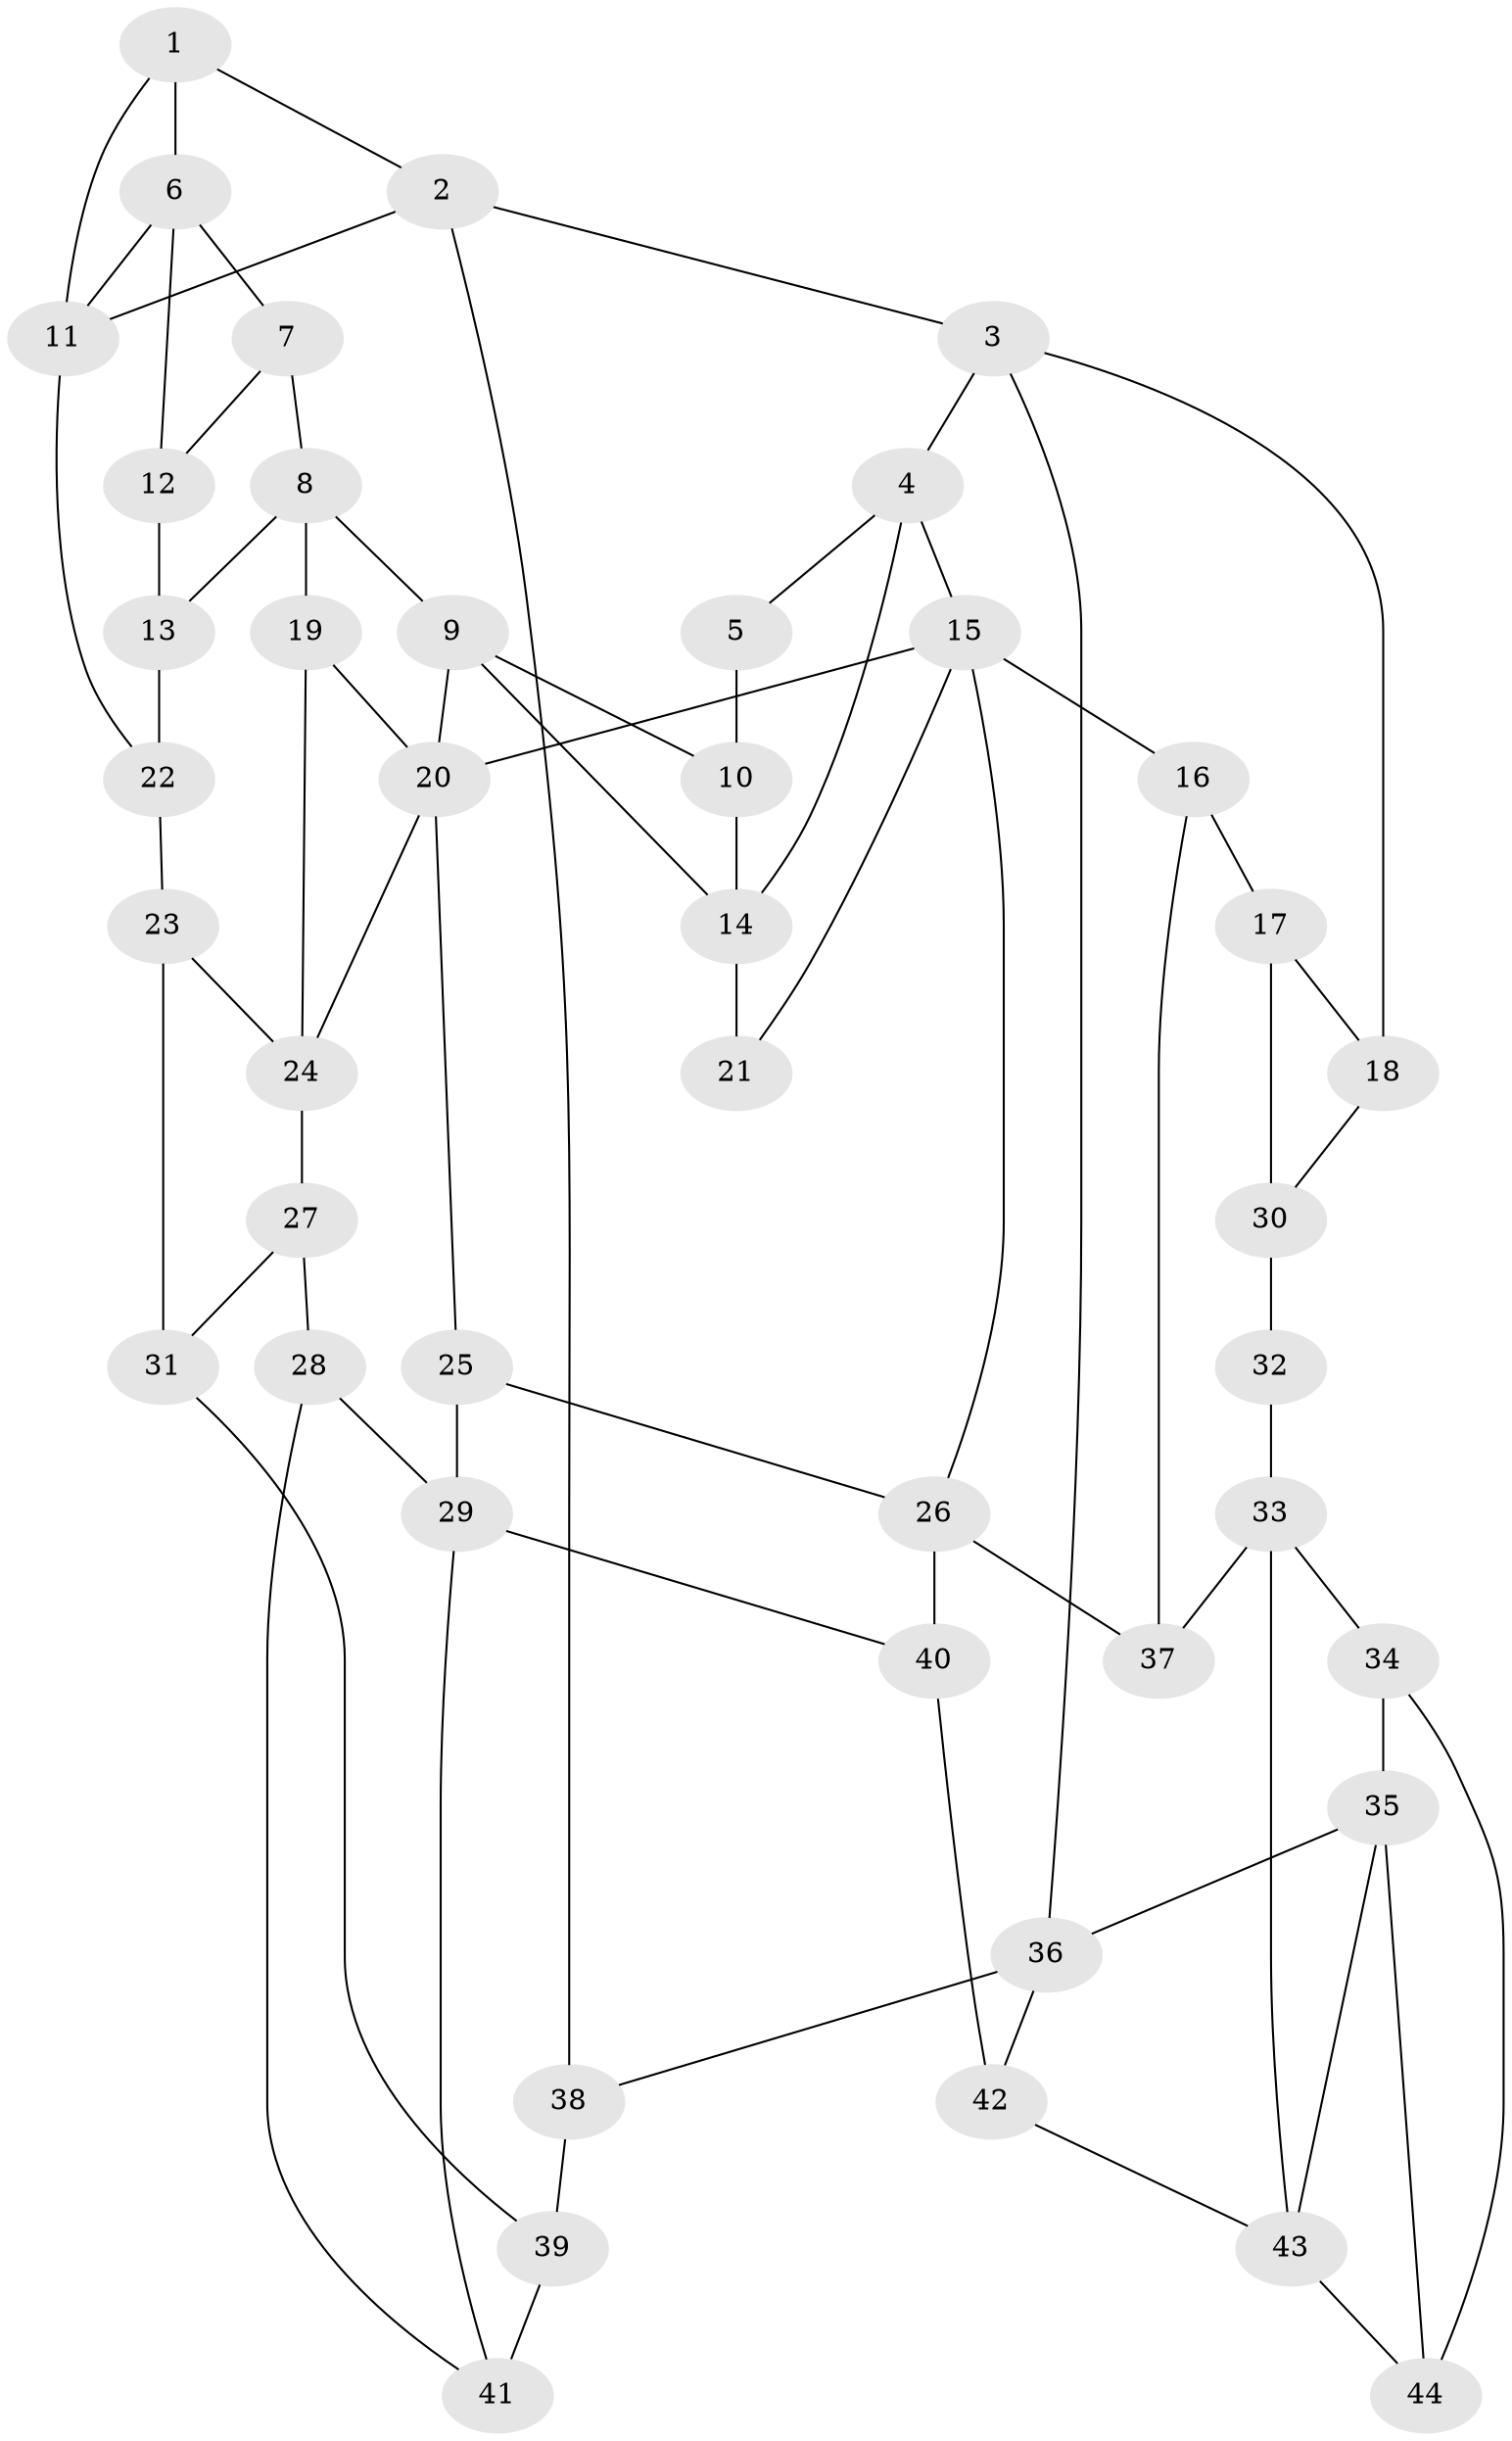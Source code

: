 // original degree distribution, {3: 0.03636363636363636, 5: 0.509090909090909, 6: 0.23636363636363636, 4: 0.21818181818181817}
// Generated by graph-tools (version 1.1) at 2025/54/03/04/25 22:54:22]
// undirected, 44 vertices, 74 edges
graph export_dot {
  node [color=gray90,style=filled];
  1;
  2;
  3;
  4;
  5;
  6;
  7;
  8;
  9;
  10;
  11;
  12;
  13;
  14;
  15;
  16;
  17;
  18;
  19;
  20;
  21;
  22;
  23;
  24;
  25;
  26;
  27;
  28;
  29;
  30;
  31;
  32;
  33;
  34;
  35;
  36;
  37;
  38;
  39;
  40;
  41;
  42;
  43;
  44;
  1 -- 2 [weight=1.0];
  1 -- 6 [weight=1.0];
  1 -- 11 [weight=1.0];
  2 -- 3 [weight=1.0];
  2 -- 11 [weight=1.0];
  2 -- 38 [weight=1.0];
  3 -- 4 [weight=1.0];
  3 -- 18 [weight=1.0];
  3 -- 36 [weight=1.0];
  4 -- 5 [weight=1.0];
  4 -- 14 [weight=1.0];
  4 -- 15 [weight=1.0];
  5 -- 10 [weight=1.0];
  6 -- 7 [weight=1.0];
  6 -- 11 [weight=1.0];
  6 -- 12 [weight=1.0];
  7 -- 8 [weight=1.0];
  7 -- 12 [weight=1.0];
  8 -- 9 [weight=1.0];
  8 -- 13 [weight=1.0];
  8 -- 19 [weight=2.0];
  9 -- 10 [weight=1.0];
  9 -- 14 [weight=1.0];
  9 -- 20 [weight=1.0];
  10 -- 14 [weight=2.0];
  11 -- 22 [weight=1.0];
  12 -- 13 [weight=2.0];
  13 -- 22 [weight=2.0];
  14 -- 21 [weight=2.0];
  15 -- 16 [weight=2.0];
  15 -- 20 [weight=1.0];
  15 -- 21 [weight=1.0];
  15 -- 26 [weight=1.0];
  16 -- 17 [weight=2.0];
  16 -- 37 [weight=1.0];
  17 -- 18 [weight=1.0];
  17 -- 30 [weight=3.0];
  18 -- 30 [weight=1.0];
  19 -- 20 [weight=1.0];
  19 -- 24 [weight=1.0];
  20 -- 24 [weight=1.0];
  20 -- 25 [weight=1.0];
  22 -- 23 [weight=2.0];
  23 -- 24 [weight=1.0];
  23 -- 31 [weight=2.0];
  24 -- 27 [weight=1.0];
  25 -- 26 [weight=1.0];
  25 -- 29 [weight=1.0];
  26 -- 37 [weight=1.0];
  26 -- 40 [weight=2.0];
  27 -- 28 [weight=2.0];
  27 -- 31 [weight=2.0];
  28 -- 29 [weight=1.0];
  28 -- 41 [weight=1.0];
  29 -- 40 [weight=2.0];
  29 -- 41 [weight=1.0];
  30 -- 32 [weight=2.0];
  31 -- 39 [weight=2.0];
  32 -- 33 [weight=3.0];
  33 -- 34 [weight=1.0];
  33 -- 37 [weight=1.0];
  33 -- 43 [weight=1.0];
  34 -- 35 [weight=1.0];
  34 -- 44 [weight=1.0];
  35 -- 36 [weight=2.0];
  35 -- 43 [weight=1.0];
  35 -- 44 [weight=2.0];
  36 -- 38 [weight=2.0];
  36 -- 42 [weight=1.0];
  38 -- 39 [weight=2.0];
  39 -- 41 [weight=2.0];
  40 -- 42 [weight=2.0];
  42 -- 43 [weight=1.0];
  43 -- 44 [weight=1.0];
}
